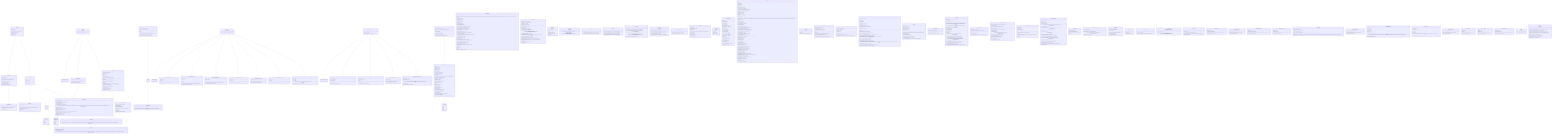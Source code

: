 classDiagram

%% DA TENERE
    Card <|-- PlaceableCard
    Card <|-- ObjectiveCard
    PlaceableCard <|-- DrawableCard
    DrawableCard <|-- GoldCard
    Deck~T~ o-- Card
    Deck~T~ <|-- PlayingDeck~T~
    PlayingDeck~T~ <|-- DrawableDeck~T~
    Condition <|-- LayoutCondition
    Condition <|-- ItemsCondition
    Condition <|-- CornerCoverageCondition
    GameItem <|.. GameResource
    GameItem <|.. GameObject
    Chat o-- Message
    Message <|-- PrivateMessage
    LayoutCondition --> GameResource
    ItemsCondition --> GameItem
    GameField --> PlaceableCard
    %%Player --> PlaceableCard
    Player --> TokenColor
    %%Player --> ObjectiveCard
    ScoreTrackBoard --> Player
    %%GameController --> DrawableDeck
    %%GameController --> Deck
    %%GameController --> PlayingDeck
    %%GameController --> ScoreTrackBoard
    %%GameController --> Player
    %%GameController --> Chat
    %%GameController --> GameField
    GameCommand <|-- AddChatPrivateMessageCommand
    GameCommand <|-- AddChatPublicMessageCommand
    GamesManagerCommand <|-- AddPlayerToPendingCommand
    GameCommand <|-- DisconnectPlayerCommand
    GamesManagerCommand <|-- DisplayGamesCommand
    GameCommand <|-- DrawDeckCardCommand
    GameCommand <|-- DrawFaceUpCardCommand
    GamesManagerCommand <|-- JoinExistingGameCommand
    GamesManagerCommand <|-- JoinNewGameCommand
    GameCommand <|-- PlaceCardCommand
    GameCommand <|-- PlaceStarterCardCommand
    GamesManagerCommand <|-- ReconnectPlayerCommand
    GameCommand <|-- SendPingCommand


    %% CONTROLLER
    class GameController {
        - gameModel: GameModel
        + GameController(id: int, playersNumber:int , resourceCardsDeck: DrawableDeck~DrawableCard~ ,\ngoldCardsDeck: DrawableDeck~GoldCard~ , objectiveCardsDeck: PlayingDeck~ObjectiveCard~ ,\nstarterCardsDeck: Deck~PlaceableCard~ )
        ~ getId() int
        ~ setState(state: GameState)
        ~ getState() GameState
        + getPlayers() List~Player~
        ~ getPlayersNumber() int
        ~ getWinners() List~String~
        + getCurrPlayer() int
        ~ setHasCurrPlayerPlaced()
        ~ setHasNotCurrPlayerPlaced()
        ~ getHasCurrPlayerPlaced() boolean
        ~ getScoreTrackBoard() ScoreTrackBoard
        ~ getResourceCardsDeck() DrawableDeck~DrawableCard~
        ~ getGoldCardsDeck() DrawableDeck~GoldCard~
        ~ getObjectiveCardsDeck() PlayingDeck~ObjectiveCard~
        ~ getStarterCardsDeck() Deck~PlaceableCard~
        ~ setPenultimateRound()
        ~ setCurrentPlayer(num: int)
        + getCommandResult() CommandResult
        + setAndExecuteCommand(gameCommand: GameCommand)
        + addListener(client: VirtualView)
        + addChatPrivateMessage(content: String, sender: String, receiver: String)
        + addChatPublicMessage(content: String, sender: String )
        + addPlayer(newPlayer: Player)
        + disconnectPlayer(nickname: String)
        + reconnectPlayer(nickname: String)
        + changeGameState()
        + drawDeckCard(nickname: String, type: CardType)
        + drawFaceUpCard(nickname: String, type: CardType, pos: int)
        + placeCard(nickname: String,  pos: int,  x: int, y : int, way: boolean)
        + placeStarterCard(nickname: String, way: boolean)
        + placeStarterCardRandomly(nickname: String)
        ~ hasPlayer(nickname: String) boolean
        ~ hasPlayerWithTokenColor(tokenColor: TokenColor) boolean
        - getPlayerPosByNickname(nickname: String) int
        ~ changeCurrPlayer ()
        - endGame()
        - isFull() boolean
        - setup()
        - addPoints(nickname: String, x:int, y:int)
    }

    class GamesManager{
        - myGamesManager: GamesManagerà
        - gameControllers: List~GameController~
        - pendingPlayers:  List~Player~
        - commandResult: CommandResult
        - GamesManager()
        + getGamesManager() GamesManager
        + resetGamesManager()
        ~ getGames() List~GameController~
        + getFreeGamesDetails() Map~Integer, Integer~
        + getGameById(id: int) GameController
        + getCommandResult() CommandResult
        + setAndExecuteCommand(gamesManagerCommand: GamesManagerCommand)
        ~ getPendingPlayer(nickname: String) Player
        + getGameIdWithPlayer(nickname: String) int
        + addPlayerToPending( nickname: String, connectionType: boolean, interfaceType: boolean )
        - checkReconnection(nickname: String) boolean
        - checkNicknameUnique(nickname: String) boolean
        + joinExistingGame( nickname: String, tokenColor: TokenColor, gameId: int)
        + joinNewGame(nickname: String, tokenColor: TokenColor, playersNumber: int)
        - createGame (playersNumber: int) int
        - findFirstFreeId() int
        + displayExistingGames(nickname: String)
        + deleteGame(id: int)
    }

    class GameState{
        <<enumeration>>
        GAME_STARTING
        PLACING_STARTER_CARDS
        PLAYING
        WAITING_RECONNECTION
        NO_PLAYERS_CONNECTED
        GAME_ENDED
    }

    %% GAME_COMMANDS
    class AddChatPrivateMessageCommand{
        - content: String
        - sender: String
        - receiver: String
        + AddChatPrivateMessageCommand(content: String, sender: String, receiver:String)
        + execute(gameController: GameController)
    }
    class AddChatPublicMessageCommand{
        - content: String
        - sender: String
        + AddChatPublicMessageCommand(content: String, sender: String)
        + execute(gameController: GameController)
    }
    class AddPlayerToPendingCommand{
        - nickname: String
        - connectionType: boolean
        - interfaceType: boolean
        + AddPlayerToPendingCommand(nickname: String, connectionType: boolean, interfaceType: boolean )
        + getNickname() string
        + execute(gamesManager: GamesManager)
    }
    class DisconnectPlayerCommand{
        ~ nickname: String
        + DisconnectPlayerCommand (nickname: String)
        + execute(gameController: GameController)
    }
    class DisplayGamesCommand{
        - nickname: String
        + DisplayGamesCommand (nickname: String)
        + getNickname() String
        + execute(gamesManager: GamesManager)
    }
    class DrawDeckCardCommand{
        - nickname: String
        - type: CardType
        + DrawDeckCardCommand (nickname: String, type: CardType)
        + execute(gameController: GameController)
    }
    class DrawFaceUpCardCommand{
        - nickname: String
        - type: CardType
        - pos: int
        + DrawFaceUpCardCommand (nickname: String, type: CardType, pos: int)
        + execute(gameController: GameController)
    }
    class GameCommand{
        <<interface>>
        ~ execute(gameController: GameController)
    }
    class GamesManagerCommand{
        <<interface>>
        ~ getNickname() String
        ~ execute(gamesManager: GamesManager)
    }
    class JoinExistingGameCommand{
        - nickname: String
        - tokenColor: TokenColor
        - gameId: int
        + JoinExistingGameCommand(nickname: String, tokenColor: TokenColor , gameId: int)
        + getNickname() String
        + execute(gamesManager: GamesManager)
    }
    class JoinNewGameCommand{
        - nickname: String
        - tokenColor: TokenColor
        - playersNumber: int
        + JoinNewGameCommand(nickname: String, tokenColor: TokenColor, playersNumber: int)
        + getNickname(): String
        + execute(gamesManager: GamesManager)
    }
    class PlaceCardCommand{
        - nickname: String
        - pos: int
        - x: int
        - y: int
        - way: boolean
        + PlaceCardCommand(nickname: String, pos: int, x: int, y:int,way: boolean)
        + execute(gameController: GameController)
    }
    class PlaceStarterCardCommand{
        - nickname: String
        - way: boolean
        + PlaceStarterCardCommand(nickname: String, way: boolean)
        + execute(gameController: GameController)
    }
    class ChatListener {
        <<interface>>
        ~ receiveChatMessageUpdate(chatMessageUpdate: ChatMessageUpdate)
    }
    class DeckListener {
        <<interface>>
        ~ receiveStarterCardUpdate(starterCardUpdate StarterCardUpdate)
        ~ receivePlacedCardUpdate(placedCardUpdate PlacedCardUpdate)
    }
    class GameFieldListener{
        <<interface>>
        ~ receiveStarterCardUpdate(starterCardUpdate StarterCardUpdate)
        ~ receivePlacedCardUpdate(placedCardUpdate PlacedCardUpdate)
    }
    class GameListener{
        <<interface>>
        ~ receiveGameModelUpdate(gameModelUpdate GameModelUpdate)
        ~ receivePlayerJoinedUpdate(playerJoinedUpdate PlayerJoinedUpdate)
        ~ receiveCommandResultUpdate(commandResultUpdate CommandResultUpdate)
    }
    class PlayerListener {
        <<interface>>
        ~ receiveStallUpdate(stallUpdate StallUpdate)
        ~ receiveConnectionUpdate(connectionUpdate ConnectionUpdate)
        ~ receiveCardHandUpdate(cardHandUpdate CardHandUpdate)
    }
    class ScoreTrackBoardListener {
        <<interface>>
        ~ receiveScoreUpdate(scoreUpdate ScoreUpdate)
    }

    %% -----------------------------
    %% LISTENERS
    %% -----------------------------

    class ChatListener {
        <<interface>>
        ~ receiveChatMessageUpdate( chatMessageUpdate: ChatMessageUpdate)
    }
    class GameFieldListener {
        <<interface>>
        ~ receiveStarterCardUpdate(starterCardUpdate: StarterCardUpdate)
        ~ receivePlacedCardUpdate(placedCardUpdate: PlacedCardUpdate)
    }
    class GameListener {
        <<interface>>
        ~ receiveGameModelUpdate(gameModelUpdate: GameModelUpdate)
        ~ receivePlayerJoinedUpdate( playerJoinedUpdate: PlayerJoinedUpdate)
        ~ receiveCommandResultUpdate(commandResultUpdate: CommandResultUpdate)
        ~ receiveDeckUpdate(deckUpdate: DeckUpdate)
    }
    class PlayerListener {
        <<interface>>
        ~ receiveStallUpdate(stallUpdate: StallUpdate)
        ~ receiveConnectionUpdate(connectionUpdate: ConnectionUpdate)
        ~ receiveCardHandUpdate(cardHandUpdate: CardHandUpdate)
    }
    class ScoreTrackBoardListener {
        <<interface>>
        ~ receiveScoreUpdate( scoreUpdate: ScoreUpdate)
    }

    %%-----------------------------------------------------
    %% MODEL
    %%-----------------------------------------------------

    %% --------------------------------
    %% cards
    %% --------------------------------
    class Card {
        <<abstract>>
        - ID: int
        - TYPE: CardType
        + Card (id: int, type: CardType)
        + getId() int
        + getType() CardType
    }
    class DrawableCard {
        - PLACEMENTSCORE: int
        + DrawableCard(cardID: int, cardType: CardType, \nfrontCorners: boolean [4], frontCornersContent: GameItem [4],\nbackCorners: boolean [4], backCornersContent: GameItem [4],\n placementScore: int,\n permanentResources: List~GameResource~)
    }
    class GoldCard {
        - PLACEMENTCONDITION: Condition
        - SCORINGCONDITION: Condition
        + GoldCard(cardID: int, cardType: CardType,\n frontCorners: boolean[4], frontCornersContent: GameItem[4],\n backCorners: boolean[4], backCornersContent: GameItem[4], \nplacementScore: int, permanentResources: List~GameResource~, \nplacementCondition: Condition, scoringCondition: Condition)
    }
    class ObjectiveCard {
        - SCORINGCONDITION: Condition
        - OBJECTIVESCORE: int
        + ObjectiveCard(cardID int,\n scoringCondition: Condition, objectiveScore: int)
        + getScoringCondition() Condition
        + getPoints() int
        + getObjectiveScore(gameField GameField) int
        + numTimesScoringConditionMet(gameField GameField) int
    }
    class PlaceableCard {
        - PERMANENTRESOURCES: List~GameResource~
        - FRONTCORNERS: boolean [4]
        - FRONTCORNERSCONTENT: GameItem [4]
        - BACKCORNERS: boolean [4]
        - BACKCORNERSCONTENT: GameItem [4]
        + PlaceableCard (cardID: int, cardType: CardType,\n frontCorners: boolean [4], \n frontCornersContent: GameItem [4],\n backCorners: boolean [4], \n backCornersContent: GameItem [4],\n permanentResources: List~GameResource~)
        + getFrontCorners() boolean [4]
        + getFrontCornersContent() GameItem[4]
        + getBackCorners() boolean [4]
        + getBackCornersContent() GameItem [4]
        + getPermanentResources() List~GameResource~
        + isPlaceable(gameField: Gamefield, x : int, y: int, \nway : boolean) PlacementResult
        + getPlacementScore(gameField: Gamefield, x : int, y: int) int
        + getPlacementCondition() Condition
        + getScoringCondition() Condition
        + getPoints() int
    }
    %% --------------------------------
    %% chat
    %% --------------------------------
    class Chat {
        - chatMessages: List~ChatMessage~
        - chatListeners: List~ChatListener~
        + Chat()
        + addListener(chatListener: ChatListener)
        + addPublicMessage(content: String, sender: String)
        + addPrivateMessage(content: String, sender: String,receiver: String)
        + getLastMessage(receiver: String) ChatMessage
        + getContent(receiver: String) List~ChatMessage~
    }
    class ChatMessage{
        - CONTENT: String
        - SENDERNICKNAME: String
        - dateTime: Date
        - ISPUBLIC: boolean
        + ChatMessage(content: String, senderNickname: String, isPublic: boolean)
        + getContent() String
        + getSender() String
        + getDateTime() Date
        + getIsPublic() boolean
        + isForReceiver(receiver: String)
        + getReceiver() String
    }
    class PrivateMessage{
        - RECEIVERNICKNAME: String
        + PrivateMessage(content: String, senderNickname: String, isPublic: boolean, \n receiverNickname: String)
    }

    %% --------------------------------
    %% Conditions
    %% --------------------------------
    class Condition {
        <<interface>>
        + numTimesMet(gameField: GameField) int
    }
    class CornerCoverageCondition {
    }
    class ItemsCondition {
        - NEEDEDITEMS: List~GameItem~
        + ItemsCondition(neededItems: List~GameItem~)
        + getNeededItems() List~GameItem~
    }
    class LayoutCondition {
        - CARDSCOLOR: GameResource[4][3]
        - MAXLAYOUTROWS: int$
        - MAXLAYOUTCOLUMNS: int$
        - myGamefield: GameField
        + LayoutCondition(cardsColor: GameResource[3][3])
        + getRows() int
        + getColumns() int
        + getCardsColor() GameResource[3][3]
    }

    %% --------------------------------
    %% Decks
    %% --------------------------------
    class Deck~T~{
        - TYPE: CardType
        - Stack~T~ content
        + Deck(type : CardType, content : Stack~T~ )
        + Deck(existingDeck : Deck~T~)
        + getContent() Stack~T~
        + drawCard() ~T~
        + shuffle()
    }
    class DrawableDeck~T~{
        + DrawableDeck(type : CardType, content : Stack~T~)
        + DrawableDeck( existingDeck : DrawableDeck~T~)
        + drawFaceUpCard(cardPos: int) ~T~
        + revealTopCard() ~T~
    }
    class PlayingDeck~T~{
        - faceUpCards: List~T~
        + PlayingDeck(type : CardType, content : Stack~T~)
        + PlayingDeck(existingDeck : PlayingDeck~T~)
        + setUpDeck()
        + setFaceUpCards(faceUpCards: List~T~)
        + getFaceUpCards() List~T~
        + addFaceUpCard(faceUpCard: ~T~)
        + removeFaceUpCard(pos: int) ~T~
        + revealFaceUpCard(cardPos: int) ~T~
    }
    %% --------------------------------
    %% Enumerations
    %% --------------------------------
    class CardType {
        <<enumeration>>
        RESOURCE_CARD
        GOLD_CARD
        STARTER_CARD
        OBJECTIVE_CARD
    }
    class CommandResult{
        <<enumeration>>
        SUCCESS
        SET_SERVER_GAME
        CREATE_SERVER_GAME
        WRONG_STATE
        WRONG_SENDER
        WRONG_RECEIVER
        PLAYER_NOT_PRESENT
        PLAYER_ALREADY_CONNECTED
        PLAYER_ALREADY_DISCONNECTED
        WRONG_PLAYER
        WRONG_CARD_TYPE
        CARD_NOT_PRESENT
        NO_COVERED_CORNER
        NOT_LEGIT_CORNER
        MULTIPLE_CORNERS_COVERED
        CARD_ALREADY_PRESENT
        INDEXES_OUT_OF_GAME_FIELD
        PLACING_CONDITION_NOT_MET
        PLAYER_ALREADY_PRESENT
        GAME_FULL
        TOKEN_COLOR_ALREADY_TAKEN
        GAME_NOT_PRESENT
        WRONG_PLAYERS_NUMBER
        NOT_PLACED_YET
        CARD_ALREADY_PLACED
        DISPLAY_GAMES
        - resultMessage: String
        ~ CommandResult(resultMessage: String)
        + getResultMessage() String
    }
    class GameObject {
        <<enumeration>>
        QUILL
        INKWELL
        MANUSCRIPT
    }
    class GameResource {
        <<enumeration>>
        PLANT
        ANIMAL
        FUNGI
        INSECT
    }
    class TokenColor {
        <<enumeration>>
        BLUE
        GREEN
        RED
        YELLOW
    }

    class GameField {
        - cardsContent: PlaceableCard[][]
        - cardsFace: Boolean [][]
        - DIM: int$
        - cardsOrder: int[][]
        - numPlayedCards: int
        - starterCard: PlaceableCard
        - gameFieldListeners List~GameFieldListener~
        + GameField()
        + GameField(existingGameField: GameField)
        + addListener (gameFieldListener: GameFieldListener)
        + getListeners() List~GameFieldListener~
        + getDim() int
        + setStarterCard(nickname: String, starterCard: PlaceableCard)
        + getStarterCard() Placeablecard
        + placeCard(card: PlaceableCard, x: int, y: int, way: boolean) CommandResult
        + isCardPresent(x: int, y: int) boolean
        + getPlacedCard(x: int, y: int) PlaceableCard
        + removePlacedcard(x: int, y: int)
        + getCardWay(x: int, y: int) Boolean
        + getCardsOrder() int[81][81]
        + getNumPlayedCards() int
    }

    class GameItem {
        <<interface>>
    }
    class GameModel{
        - id: int
        - playersNumber: int
        - state: GameState
        - players: List~Player~
        - winners: List~String~
        - currPlayer: int
        - hasCurrPlayerPlaced: boolean
        - scoreTrackBoard: ScoreTrackBoard
        - resourceCardsDeck: DrawableDeck~DrawableCard~
        - goldCardsDeck: DrawableDeck~GoldCard~
        - objectiveCardsDeck: PlayingDeck~ObjectiveCard~
        - starterCardsDeck: Deck~PlaceableCard~
        - penultimarteRound: boolean
        - additionalRound: boolean
        - chat: Chat
        - commandResult: CommandResult
        - gameListeners: List~GameListener~
        - emptyDecks: boolean
        + GameModel(id: int,playersNumber: int,resourceCardsDeck: DrawableDeck~DrawableCard~,\ngoldCardsDeck: DrawableDeck~GoldCard~,objectiveCardsDeck: PlayingDeck~ObjectiveCard~, \nstarterCardsDeck: Deck~PlaceableCard~)
        + getId() int
        + getPlayersNumber() int
        + setState(state: GameState)
        + getState() GameState
        + getPlayers() List~Player~
        + getPlayersNicknames() List~String~
        + getWinners() List~String~
        + setCurrPlayer(currPlayer: int)
        + getCurrPlayer() int
        + getHasCurrPlayerPlaced() boolean
        + setHasCurrPlayerPlaced(hasCurrPlayerPlaced: boolean)
        + getScoreTrackBoard() ScoreTrackBoard
        + getResourceCardsDeck() DrawableDeck~DrawableCard~
        + getGoldCardsDeck() DrawableDeck~GoldCard~
        + getObjectiveCardsDeck() PlayingDeck~ObjectiveCard~
        + getStarterCardsDeck() Deck~PlaceableCard~
        + getPenultimateRound() boolean
        + setPenultimateRount(penultimateRound: boolean)
        + getAdditionalRound() boolean
        + setAdditionalRound(additionalRound boolean)
        + setCommandResult(nickname: String, commandResult: CommandResult)
        + getCommandResult() CommandResult
        + setEmptyDecks(value: boolean)
        + getEmptyDecks() boolean
        - sendFameModelUpdate()
        - sendDeckUpdate()
        + setUpResourceCardsDeck()
        + setUpGoldCardsDeck()
        + setUpObjectiveCardsDeck()
        + drawResourceCard() DrawableCard
        + drawGoldCard() GoldCard
        + drawObjectiveCard() ObjectiveCard
        + drawStarterCard() PlaceableCard
        + drawFaceUpResourceCard(pos: int) DrawableCard
        + drawFaceUpGoldCard(pos: int) GoldCard
        + addFaceUpResourceCard(card: DrawableCard)
        + addFaceUpGoldCard(card: GoldCard)
        + revealFaceUpResourceCard(pos: int) DrawableCard
        + revealFaceUpGoldCard(pos: int) GoldCard
        + addPlayer(newPlayer: Player)
        + addListener(client: VirtualView)
        + addChatPublicMessage(content: String,sender: String)
        + addChatPrivateMessage(content: String,sender: String, receiver: String)
        + getScore(nickname: String) int
        + setScore(nickname: String, newScore: int)
        + incrementScore(nickname: String, deltaScore: int)
        + getNumPlayersConnected() int
        + hasPlayer(nickname: String) boolean
        + hasPlayerWithTokenColor(tokenColor: TokenColor) boolean
        + computeWinner()
        + setWinner(nickname: String)
        + addPoints(player: Player, x:int,y:int)
    }

    class Player {
        - nickname: String
        - gameField: GameField
        - tokenColor: TokenColor
        - isFirst: boolean
        - connectionType: boolean
        - interfaceType: boolean
        - isConnected: boolean
        - currentHand: List ~DrawableCard~
        - secretObjectve: ObjectiveCard
        - isStalled : boolean
        - playerListeners: List~PlayerListener~
        + Player(nickname: String, connectionType: boolean,\n interfaceType: boolean)
        + addListener(playerListener: PlayerListener)
        + getListeners() List~PlayerListener~
        + getNickname() String
        + getGameField() GameField
        + setStarterCard(starterCard: PlaceableCard)
        + setTokenColor(tokenColor: TokenColor)
        + getTokenColor() TokenColor
        + setFirst()
        + isFirst() boolean
        + getConnectionType() boolean
        + getInterfaceType() boolean
        + getIsStalled() boolean
        + setIsStalled(isStalled : boolean)
        + isConnected() boolean
        + setIsConnected(isConnected: boolean)
        + getCurrentHand() List~DrawableCard~
        + removeCardHand(DrawableCard card)
        + addCardHand(DrawableCard card)
        - sendCardHandUpdate()
        + setSecretObjective(ObjectiveCard secrectObjective)
        + getSecretObjetive() ObjectiveCard
        + getStarterCard() PlaceableCard
        + placeCard(card: PlaceableCard, x: int, y: int, way:boolean ) CommandResult
    }

    class ScoreTrackBoard {
        - playersScore: Map~String, Integer~
        - scoreTrackBoardListeners List~ScoreTrackBoardListener~
        + ScoreTrackBoard()
        + addListener(scoreTrackBoardListener: ScoreTrackBoardListener)
        + addPlayer(nickname: String)
        + getScore(nickname: String) int
        + setScore(nickname: String, newScore: int)
        + incrementScore(nickname: String, deltaScore: int)
    }


%% -----------------------------
%% MODEL_VIEW
%% -----------------------------

    class ChatView {
        - chatMessages: List~ChatMessage~
        + ChatView()
        + addMessage(chatMessage: ChatMessage)
    }
    class DeckView {
        - topResourceDeck: DrawableCard
        - topGoldDeck: GoldDeck
        - faceUpResourceCard: List~DrawableCard~
        - faceUpGoldCard: List~GoldCard~
        - commonObjective: List~ObjectiveCard~
        + DeckView()
        + setTopResourceDeck(topResourceDeck:DrawableCard)
        + setTopGoldDeck(topGoldDeck:GoldCard)
        + setFaceUpResourceDeck(faceUpResourceCard: List~DrawableCard~)
        + setFaceUpGoldDeck(faceUpGoldCard: List~GoldCard~)
        + setCommonObjective(commonObjective: List~ObjectiveCard~)
    }
    class GameFieldView {
        - starterCard: PlaceableCard
        - cardsContent: PlaceableCard[][]
        - cardsFace: Boolean[][]
        - cardsOrder: int[][]
        - dim: int
        + GameFieldView()
        + setStarterCard(starterCard: PlaceableCard)
        + addCard(card: PlaceableCard,x: int,y:int,way: boolean, orderPosition: int)
    }
    class GameView {
        - ownerNickname: String
        - id: int
        - state: GameState
        - playersNumber: int
        - winners: List~String~
        - currPlayer: int
        - twentyPointsReached: boolean
        - additionalRound: boolean
        - commandResult: CommandResult
        - scoreTrackBoardView: ScoreTrackBoardView
        - deckView: DeckView
        - chatView: ChatView
        - playersView: List~PlayerView~
        + GameView()
        + addMessage(chatMessage: ChatMessage)
        + setCommonObjective(commonObjective List~ObjectiveCard~)
        + setTopResourceCard(topResourceDeck DrawableCard)
        + setTopGoldCard(topGoldDeck GoldCard)
        + setResourceFaceUpCards(faceUpResourceCard: List~DrawableCard~ )
        + setGoldFaceUpCards(faceUpGoldCard: List~GoldCard~ )
        + setStarterCard(nickname: String, starterCard: PlaceableCard)
        + addCard(nickname: String,card: PlaceableCard,x: int, y:int, way: boolean, orderPosition: int)
        + setNewScore(nickname: String, newScore: int)
        + setIsStalled(nickname: String,isStalled: boolean)
        + setIsConnected(nickname: String, isConnected: boolean)
        + setCardHand(nickname: String,newHand: List~DrawableCard~)
        + setGameModel(id: int, playersNumber: int,state: GameState,\nwinners: List~String~, currPlayer: int, twentyPointsReached: boolean,\nadditionalRound: boolean)
        + setPlayersView(playersViews: List~PlayerView~)
        + setCommandResult(nickname: String,commandResult: CommandResult)
        + displayExistingGame(existingGames: Map~Integer,Integer~)
    }
    class PlayerView{
        - nickname: String
        - gameField: GameFieldView
        - tokenColor: TokenColor
        - secretObjective: ObjectiveCard
        - isConnected: boolean
        - isStalled: boolean
        - currentHand: List~DrawableCard~
        + PlayerView(nickname: String,tokenColor: TokenColor,secretObjective: ObjectiveCard)
        + getNickname() String
        + getTokenColor() TokenColor
        + setIsStalled(isStalled: boolean)
        + setIsConnected(isConnected: boolean)
        + setCardHand(currentHand: List~DrawableCard~)
        + setStarterCard(starterCard: PlaceableCard)
        + addCard(card:Placeablecard,x:int,y:int,way: boolean,orderPosition: int)
    }
    class ScoreTrackBoardView{
        - playersScore: Map~String,Integer~
        + ScoreTrackBoardView()
        + addPlayerToBoard(nickname:String)
        + setNewScore(nickname:String, newScore: int)
    }

%% -----------------------------
%% NETWORK
%% -----------------------------

%% -----------------------------
%% rmi
%% -----------------------------
    class RmiClient{
        - nickname: String
        - serverGamesManager: VirtualServerGamesManager
        - serverGame: VirtualServerGame
        - gameView: GameView
        + RmiClient(nickname: String,serverGamesManager: VirtualServerGamesManager)
        + connectToGamesManagerServer(connectionType: boolean,interdaceType: boolean)
        + reconnectPlayer(nickname: String,connectionType: boolean,interdaceType: boolean)
        + setServerGame(serverGame: VirtualServerGame)
        - connectToGameServer()
        + notifyJoinNotSuccessful()
        + getNickname() String
        + startGamesManagerPing()
        + startGamePing()
        + runCliJoinGame()
        + runCliGame()
        + receiveChatMessageUpdate(chatMessageUpdate: ChatMessageUpdate)
        + receiveStarterCardUpdate(starterCardUpdate: StarterCardUpdate)
        + receivePlacedCardUpdate(placedCardUpdate: PlacedCardUpdate)
        + receiveGameModelUpdate(gameModelUpdate: GameModelUpdate)
        + receivePlayerJoinedUpdate(playerJoinedUpdate: PlayerJoinedUpdate)
        + receiveCommandResultUpdate(commandResultUpdate: CommandResultUpdate)
        + receiveStallUpdate(stallUpdate: StallUpdate)
        + receiveConnectionUpdate(connectionUpdate: ConnectionUpdate)
        + receiveCardHandUpdate(cardHandUpdate: CardHandUpdate)
        + receiveScoreUpdate(scoreUpdate: ScoreUpdate)
        + receiveExistingGamesUpdate(existingGamesUpdate: ExistingGamesUpdate)
        + receiveDeckUpdate(deckUpdate: DeckUpdate)
    }
    class RmiServerGame{
        - gameController: GameController
        - commandsQueue: BlockingDeque~GameCommand~
        + RmiServerGame(gameController: GameController)
        - startCommandExecutor()
        + connect(client: VirtualView)
        + setAndExecuteCommand(gameCommand: GameCommand)
    }
    class RmiServerGamesManager{
        - myRmiServerGamesManager: RmiServerGamesManager
        - clients: List~VirtualView~
        - rmiServerGames: Map~Integer, RmiServerGame~
        - commandsQueue: BlockingDeque~GamesManagerCommand~
        - RmiServerGamesManager()
        + getRmiServerGamesManager() RmiServerGamesManager
        - startCommandExecutor()
        + connect(client: VirtualView)
        + checkNickname(nickname: String) NicknameCheck
        + setAndExecuteCommand(gamesManagerCommand: GamesManagerCommand)
        + setServerGame(nickname: String, gameId: int)
        + createServerGame(nickname: String, gameId: int)
        + notifyJoinNotSuccessful(nickname: String)
        + displayGames(nickname: String)
        + getVirtualView(nickname: String) VirtualView
        + deleteGame(gameId: int)
        + removeVirtualView(nickname: String)
    }
%% -----------------------------
%% socket
%% -----------------------------
    class SocketClient{
        - nickname: String
        - mySocket: Socket
        - gameView: GameView
        - input: ObjectInputStream
        - myServer: VirtualSocketServer
        + SocketClient(nickname: String, mySocket: Socket)
        - run()
        + connectToGamesManager(connectionType: boolean, interfaceType: boolean)
        - manageReceivedMessage()
        + runCliJoinGame()
        - runCliGame()
    }
    class SocketClientHandler{
        - gamesManager: GamesManager
        - gameController: GameController
        - mySocket: Socket
        - input: ObjectInputStream
        - output: ObjectOutputStream
        + SocketClientHandler(gamesManager: GamesManager, gameController: GameController)
        - manageGamesManagerCommand()
        - manageGameCommand()
        + closeConnection(mySocket: Socket, input: ObjectInputStream, output: ObjectOutputStream)
        + setServerGame(serverGame: VirtualServerGame)
        + getNickname() String
        - receiveUpdate(update: Update)
        + receiveChatMessageUpdate(chatMessageUpdate: ChatMessageUpdate)
        + receiveDeckUpdate(deckUpdate: DeckUpdate)
        + receiveStarterCardUpdate(starterCardUpdate: StarterCardUpdate)
        + receivePlacedCardUpdate(placedCardUpdate: PlacedCardUpdate)
        + receiveGameModelUpdate(gameModelUpdate: GameModelUpdate)
        + receivePlayerJoinedUpdate(playerJoinedUpdate: PlayerJoinedUpdate)
        + receiveCommandResultUpdate(commandResultUpdate: CommandResultUpdate)
        + receiveStallUpdate(stallUpdate: StallUpdate)
        + receiveConnectionUpdate(connectionUpdate: ConnectionUpdate)
        + receiveCardHandUpdate(cardHandUpdate: CardHandUpdate)
        + receiveScoreUpdate(scoreUpdate: ScoreUpdate)
        + receiveExistingGamesUpdate(existingGamesUpdate: ExistingGamesUpdate)
        + notifyJoinNotSuccessful()
    }
    class SocketServer{
        - mySocket: ServerSocket
        - clients: List~SocketClientHandler~
        + SocketServer(mySocket: ServerSocket)
        + runServer()
    }
    class VirtualSocketServer{
        - output: ObjectOutputStream
        + VirtualSocketServer(output: ObjectOutputStream)
        + setAndExecuteCommand(gameCommand: GameCommand)
        + setAndExecuteCommand(gamesManagerCommand: GamesManagerCommand)
        + checkNickname(nickname: String)
    }

    class PingReceiver{
        - gameController: GameController
        - playersPing: Map~String,Boolean~
        - maxMissedPings: int
        + PingReceiver(gameController: GameController)
        + addPlayer(nickname: String)
        + receivePing(nickname: String)
        + checkPing(nickname: String)
    }
    class PingSender{
        <<interface>>
        ~ startGamePing()
        ~ startGamesManagerPing()
    }
    class VirtualServerGame{
        <<interface>>
        ~ connect(client: VirtualView)
        ~ setAndExecuteCommand(gameCommand: GameCommand)
    }
    class VirtualServerGamesManager{
        <<interface>>
        ~ connect(client: VirtualView)
        ~ checkNickname(nickname: String) NicknameCheck
        ~ setAndExecuteCommand(gamesManagerCommand: GamesManagerCommand)
    }
    class VirtualView{
        <<interface>>
        ~ getNickname() String
        ~ setServerGame(serverGame: VirtualServerGame)
        ~ receiveExistingGamesUpdate(existingGamesUpdate: ExistingGamesUpdate)
        ~ notifyJoinNotSuccessful()
    }



%% -----------------------------
%% UPDATES
%% -----------------------------

    class CardHandUpdate{
        - nickname: String
        - cardHand: List~DrawableCard~
        + CardHandUpdate(nickname: String, cardHand: List~DrawableCard~)
        + execute(gameView: GameView)
    }
    class ChatMessageUpdate{
        - chatMessage: ChatMessage
        + ChatMessageUpdate(chatMessage: ChatMessage)
        + execute(gameView: GameView)
    }
    class CommandResultUpdate{
        - nickname: String
        - commandResult: CommandResult
        + CommandResultUpdate(nickname: String, commandResult: CommandResult)
        + execute(gameView: GameView)
    }
    class ConnectionUpdate{
        - nickname: String
        - isConnected: boolean
        + ConnectionUpdate(nickname: String, isConnected: boolean)
        + execute(gameView: GameView)
    }
    class DeckUpdate{
        - topResourceCard: DrawableCard
        - topGoldCard: GoldCard
        - resourceFaceUpCards: List~DrawableCard~
        - goldFaceUpCards: List~GoldCard~
        - commonObjective: List~ObjectiveCard~
        + DeckUpdate(topResourceCard: DrawableCard,topGoldCard: GoldCard,\nresourceFaceUpCards: List~DrawableCard~,goldFaceUpCards: List~GoldCard~,\ncommonObjective: List~ObjectiveCard~)
        + execute(gameView: GameView)
    }
    class ExistingGamesUpdate{
        - existingGame: Map~Integer,Integer~
        + ExistingGamesUpdate(existingGame: Map~Integer,Integer~)
        + execute(gameView: GameView)
    }
    class GameModelUpdate{
        - id: int
        - playersNumber: int
        - state: GameState
        - winners: List~String~
        - currPlayer: int
        - twentyPointsReached: boolean
        - additionalRound: boolean
        + GameModelUpdate(id: int,playersNumber: int,state: GameState,\nwinners: List~String~,currPlayer: int,twentyPointsReached: boolean,\nadditionalRound: boolean)
        + execute(gameView: GameView)
    }
    class PlacedCardUpdate{
        - nickname: String
        - card: PlaceableCard
        - x: int
        - y: int
        - way: boolean
        - orderPosition: int
        + PlacedCardUpdate(nickname: String,card: PlaceableCard,x: int,y: int,\nway: boolean,orderPosition: int)
        + execute(gameView: GameView)
    }
    class PlayerJoinedUpdate{
        - playersViews: List~PlayerView~
        + PlayerJoinedUpdate(playersViews: List~PlayerView~)
        + execute(gameView: GameView)
    }
    class ScoreUpdate{
        - nickname: String
        - newScore: int
        + ScoreUpdate(nickname: String, newScore: int)
        + execute(gameView: GameView)
    }
    class StallUpdate{
        - nickname: String
        - isStalled: boolean
        + ScoreUpdate(nickname: String, isStalled: boolean)
        + execute(gameView: GameView)
    }
    class StarterCardUpdate{
        - nickname: String
        - starterCard: PlaceableCard
        + StarterCardUpdate(nickname: String, starterCard: PlaceableCard)
        + execute(gameView: GameView)
    }
    class Update{
        <<interface>>
        + execute(gameView: GameView)
    }
    class DecksBuilder{
        <<abstract>>
        - extractFrontCorners(cardJsonObject : JsonObject) boolean[4]
        - extractFrontCornersContent(cardJsonObject : JsonObject) GameItem[4]
        - extractBackCorners(cardJsonObject : JsonObject) boolean[4]
        - extractBackCornersContent(cardJsonObject : JsonObject) GameItem[4]
        - extractPermanentResources(cardJsonObject : JsonObject) List~GameResource~
        - extractLayoutCondition(conditionObject : JsonObject) GameResource[4][3]
        - extractItemsCondition(conditionObject : JsonObject) List~GameItem~
        + buildStarterCardsDeck() Deck~PlaceableCard~
        + buildObjectiveCardsDeck() PlayingDeck~ObjectiveCard~
        + buildResourceCardsDeck() ResourceCardsDeck
        + buildGoldCardsDeck() GoldCardsDeck
    }